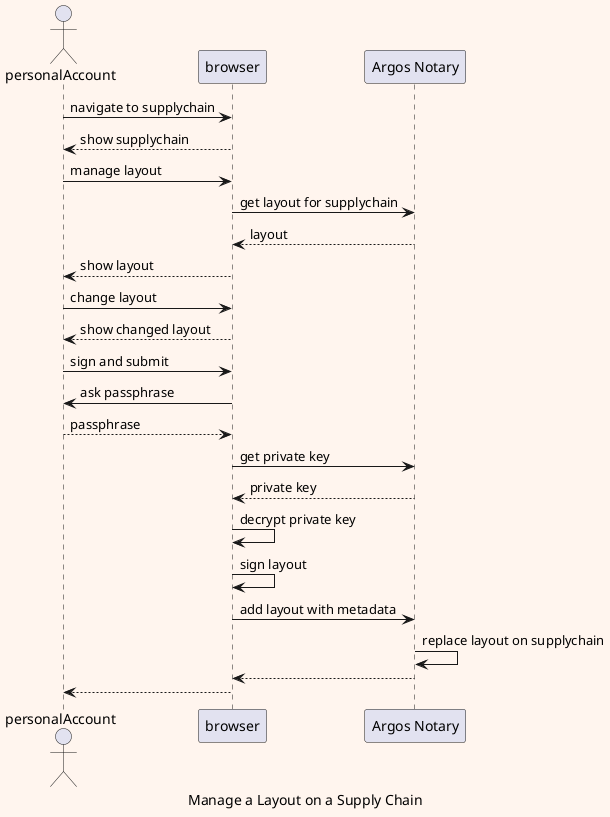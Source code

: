 '
' Copyright (C) 2019 - 2020 Rabobank Nederland
'
' Licensed under the Apache License, Version 2.0 (the "License");
' you may not use this file except in compliance with the License.
' You may obtain a copy of the License at
'
'         http://www.apache.org/licenses/LICENSE-2.0
'
' Unless required by applicable law or agreed to in writing, software
' distributed under the License is distributed on an "AS IS" BASIS,
' WITHOUT WARRANTIES OR CONDITIONS OF ANY KIND, either express or implied.
' See the License for the specific language governing permissions and
' limitations under the License.
'

@startuml

caption Manage a Layout on a Supply Chain

skinparam shadowing<<with_shadow>> true
skinparam backgroundColor #SeaShell

actor personalAccount as account
participant browser as client
participant "Argos Notary" as argos

account -> client: navigate to supplychain
client --> account: show supplychain

account -> client: manage layout
client -> argos: get layout for supplychain
argos --> client: layout
client --> account: show layout

account -> client: change layout
client --> account: show changed layout

account -> client: sign and submit
client -> account: ask passphrase
account --> client: passphrase

client -> argos: get private key
argos --> client: private key

client -> client: decrypt private key

client -> client: sign layout
client -> argos: add layout with metadata

argos -> argos: replace layout on supplychain
argos --> client
client --> account

@enduml
